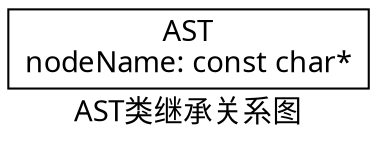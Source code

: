 digraph G {
    label="AST类继承关系图"
    fontname="FangSong"
    node [shape=record, fontname="FangSong"]
    edge [fontname="FangSong"]

    AST [label="AST\nnodeName: const char*"]
}